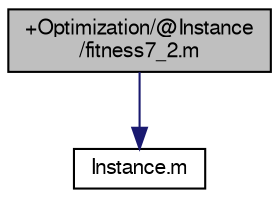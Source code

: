 digraph "+Optimization/@Instance/fitness7_2.m"
{
  bgcolor="transparent";
  edge [fontname="FreeSans",fontsize="10",labelfontname="FreeSans",labelfontsize="10"];
  node [fontname="FreeSans",fontsize="10",shape=record];
  Node1 [label="+Optimization/@Instance\l/fitness7_2.m",height=0.2,width=0.4,color="black", fillcolor="grey75", style="filled" fontcolor="black"];
  Node1 -> Node2 [color="midnightblue",fontsize="10",style="solid",fontname="FreeSans"];
  Node2 [label="Instance.m",height=0.2,width=0.4,color="black",URL="$_instance_8m.html"];
}
